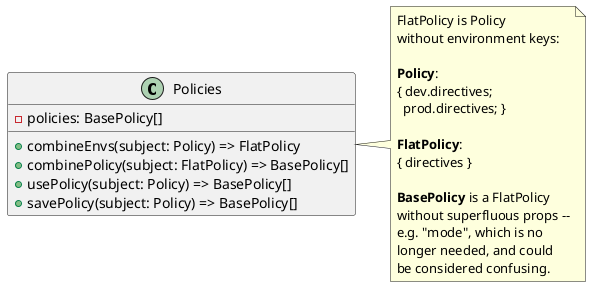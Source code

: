 @startuml
class Policies {
  {field} -policies: BasePolicy[]
  {method} +combineEnvs(subject: Policy) => FlatPolicy
  {method} +combinePolicy(subject: FlatPolicy) => BasePolicy[]
  {method} +usePolicy(subject: Policy) => BasePolicy[]
  {method} +savePolicy(subject: Policy) => BasePolicy[]
}

class Policies
note right
  FlatPolicy is Policy
  without environment keys:

  **Policy**:
  { dev.directives;
    prod.directives; }

  **FlatPolicy**:
  { directives }

  **BasePolicy** is a FlatPolicy
  without superfluous props --
  e.g. "mode", which is no
  longer needed, and could
  be considered confusing.
end note
@enduml



